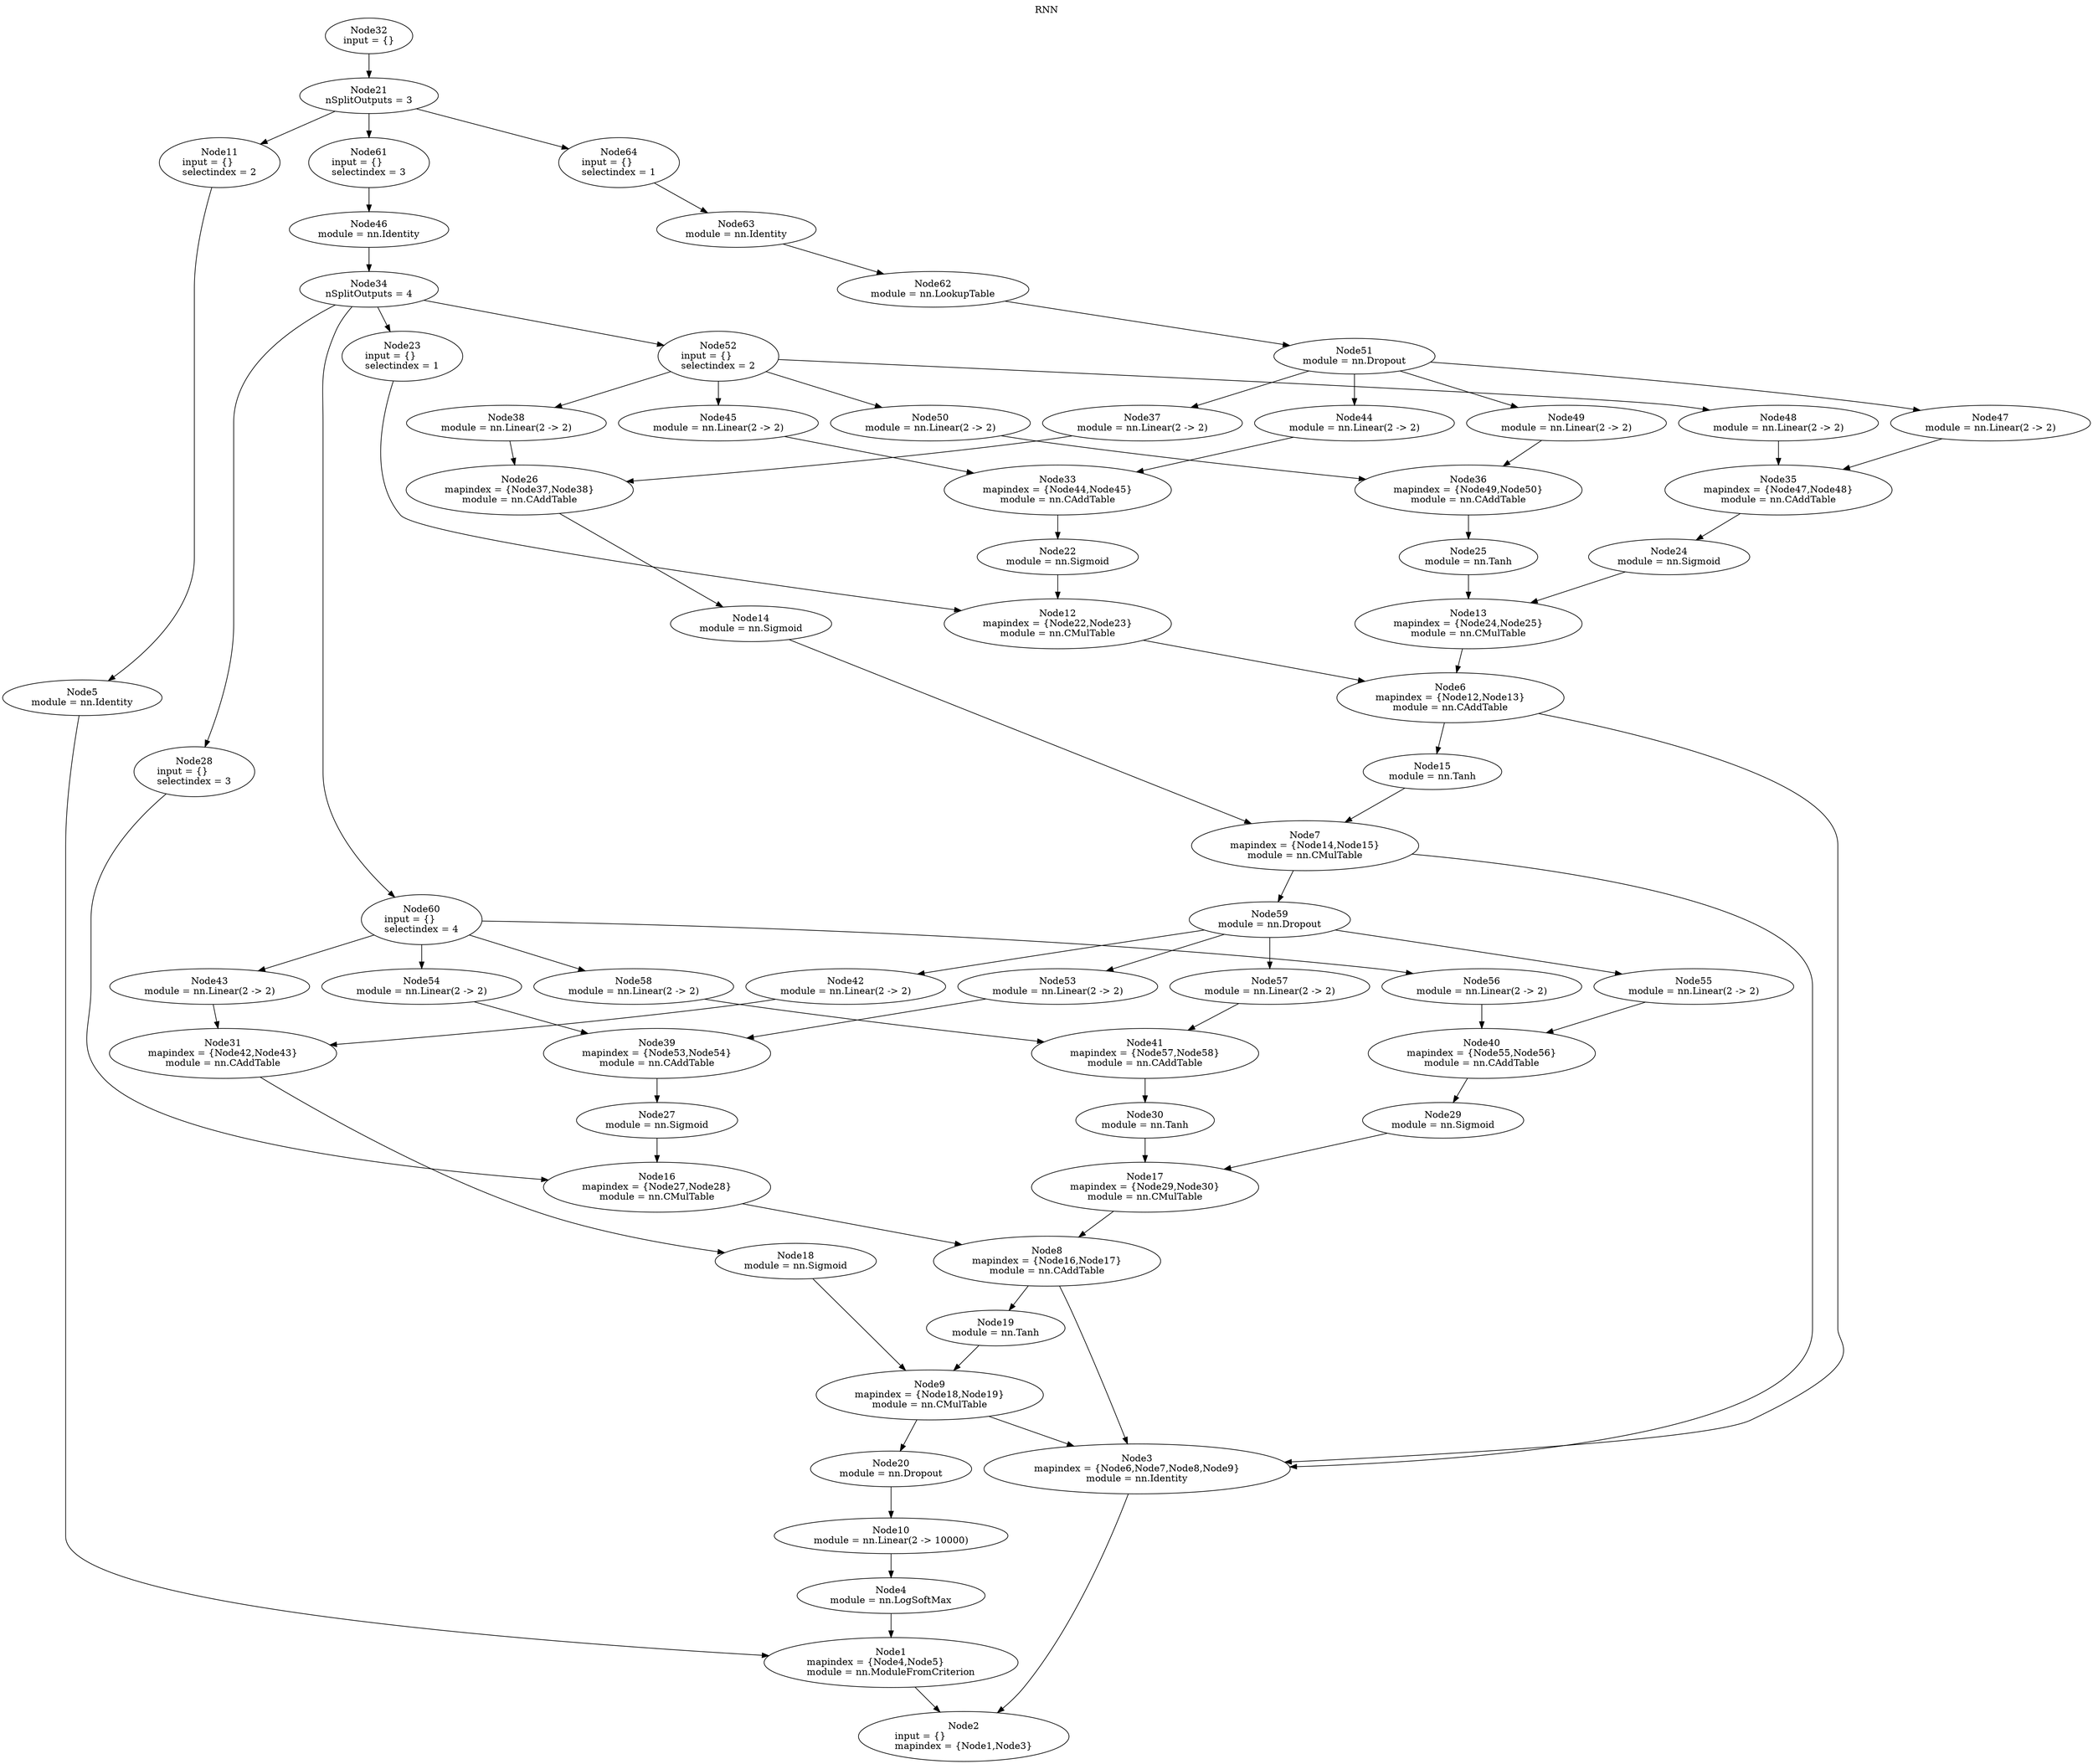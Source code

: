 digraph G {
labelloc="t";
label="RNN";
node [shape = oval]; 
n1[label="Node1\nmapindex = {Node4,Node5}\lmodule = nn.ModuleFromCriterion" tooltip="[[C]]:-1"];
n2[label="Node2\ninput = {}\lmapindex = {Node1,Node3}" tooltip="[[C]]:-1"];
n3[label="Node3\nmapindex = {Node6,Node7,Node8,Node9}\lmodule = nn.Identity" tooltip="[main.lua]:120"];
n4[label="Node4\nmodule = nn.LogSoftMax" tooltip="[main.lua]:117"];
n5[label="Node5\nmodule = nn.Identity" tooltip="[main.lua]:101"];
n6[label="Node6\nmapindex = {Node12,Node13}\lmodule = nn.CAddTable" tooltip="[main.lua]:89"];
n7[label="Node7\nmapindex = {Node14,Node15}\lmodule = nn.CMulTable" tooltip="[main.lua]:94"];
n8[label="Node8\nmapindex = {Node16,Node17}\lmodule = nn.CAddTable" tooltip="[main.lua]:89"];
n9[label="Node9\nmapindex = {Node18,Node19}\lmodule = nn.CMulTable" tooltip="[main.lua]:94"];
n10[label="Node10\nmodule = nn.Linear(2 -> 10000)" tooltip="[main.lua]:117"];
n11[label="Node11\ninput = {}\lselectindex = 2" tooltip="[[C]]:-1-2"];
n12[label="Node12\nmapindex = {Node22,Node23}\lmodule = nn.CMulTable" tooltip="[main.lua]:90"];
n13[label="Node13\nmapindex = {Node24,Node25}\lmodule = nn.CMulTable" tooltip="[main.lua]:91"];
n14[label="Node14\nmodule = nn.Sigmoid" tooltip="[main.lua]:93"];
n15[label="Node15\nmodule = nn.Tanh" tooltip="[main.lua]:94"];
n16[label="Node16\nmapindex = {Node27,Node28}\lmodule = nn.CMulTable" tooltip="[main.lua]:90"];
n17[label="Node17\nmapindex = {Node29,Node30}\lmodule = nn.CMulTable" tooltip="[main.lua]:91"];
n18[label="Node18\nmodule = nn.Sigmoid" tooltip="[main.lua]:93"];
n19[label="Node19\nmodule = nn.Tanh" tooltip="[main.lua]:94"];
n20[label="Node20\nmodule = nn.Dropout" tooltip="[main.lua]:116"];
n21[label="Node21\nnSplitOutputs = 3" tooltip="[[C]]:-1-mnode"];
n22[label="Node22\nmodule = nn.Sigmoid" tooltip="[main.lua]:87"];
n23[label="Node23\ninput = {}\lselectindex = 1" tooltip="[main.lua]:102-1"];
n24[label="Node24\nmodule = nn.Sigmoid" tooltip="[main.lua]:86"];
n25[label="Node25\nmodule = nn.Tanh" tooltip="[main.lua]:88"];
n26[label="Node26\nmapindex = {Node37,Node38}\lmodule = nn.CAddTable" tooltip="[main.lua]:93"];
n27[label="Node27\nmodule = nn.Sigmoid" tooltip="[main.lua]:87"];
n28[label="Node28\ninput = {}\lselectindex = 3" tooltip="[main.lua]:102-3"];
n29[label="Node29\nmodule = nn.Sigmoid" tooltip="[main.lua]:86"];
n30[label="Node30\nmodule = nn.Tanh" tooltip="[main.lua]:88"];
n31[label="Node31\nmapindex = {Node42,Node43}\lmodule = nn.CAddTable" tooltip="[main.lua]:93"];
n32[label="Node32\ninput = {}" tooltip="[[C]]:-1"];
n33[label="Node33\nmapindex = {Node44,Node45}\lmodule = nn.CAddTable" tooltip="[main.lua]:87"];
n34[label="Node34\nnSplitOutputs = 4" tooltip="[main.lua]:102-mnode"];
n35[label="Node35\nmapindex = {Node47,Node48}\lmodule = nn.CAddTable" tooltip="[main.lua]:86"];
n36[label="Node36\nmapindex = {Node49,Node50}\lmodule = nn.CAddTable" tooltip="[main.lua]:88"];
n37[label="Node37\nmodule = nn.Linear(2 -> 2)" tooltip="[main.lua]:84"];
n38[label="Node38\nmodule = nn.Linear(2 -> 2)" tooltip="[main.lua]:84"];
n39[label="Node39\nmapindex = {Node53,Node54}\lmodule = nn.CAddTable" tooltip="[main.lua]:87"];
n40[label="Node40\nmapindex = {Node55,Node56}\lmodule = nn.CAddTable" tooltip="[main.lua]:86"];
n41[label="Node41\nmapindex = {Node57,Node58}\lmodule = nn.CAddTable" tooltip="[main.lua]:88"];
n42[label="Node42\nmodule = nn.Linear(2 -> 2)" tooltip="[main.lua]:84"];
n43[label="Node43\nmodule = nn.Linear(2 -> 2)" tooltip="[main.lua]:84"];
n44[label="Node44\nmodule = nn.Linear(2 -> 2)" tooltip="[main.lua]:84"];
n45[label="Node45\nmodule = nn.Linear(2 -> 2)" tooltip="[main.lua]:84"];
n46[label="Node46\nmodule = nn.Identity" tooltip="[main.lua]:102"];
n47[label="Node47\nmodule = nn.Linear(2 -> 2)" tooltip="[main.lua]:84"];
n48[label="Node48\nmodule = nn.Linear(2 -> 2)" tooltip="[main.lua]:84"];
n49[label="Node49\nmodule = nn.Linear(2 -> 2)" tooltip="[main.lua]:84"];
n50[label="Node50\nmodule = nn.Linear(2 -> 2)" tooltip="[main.lua]:84"];
n51[label="Node51\nmodule = nn.Dropout" tooltip="[main.lua]:109"];
n52[label="Node52\ninput = {}\lselectindex = 2" tooltip="[main.lua]:102-2"];
n53[label="Node53\nmodule = nn.Linear(2 -> 2)" tooltip="[main.lua]:84"];
n54[label="Node54\nmodule = nn.Linear(2 -> 2)" tooltip="[main.lua]:84"];
n55[label="Node55\nmodule = nn.Linear(2 -> 2)" tooltip="[main.lua]:84"];
n56[label="Node56\nmodule = nn.Linear(2 -> 2)" tooltip="[main.lua]:84"];
n57[label="Node57\nmodule = nn.Linear(2 -> 2)" tooltip="[main.lua]:84"];
n58[label="Node58\nmodule = nn.Linear(2 -> 2)" tooltip="[main.lua]:84"];
n59[label="Node59\nmodule = nn.Dropout" tooltip="[main.lua]:109"];
n60[label="Node60\ninput = {}\lselectindex = 4" tooltip="[main.lua]:102-4"];
n61[label="Node61\ninput = {}\lselectindex = 3" tooltip="[[C]]:-1-3"];
n62[label="Node62\nmodule = nn.LookupTable" tooltip="[main.lua]:103"];
n63[label="Node63\nmodule = nn.Identity" tooltip="[main.lua]:100"];
n64[label="Node64\ninput = {}\lselectindex = 1" tooltip="[[C]]:-1-1"];
n1 -> n2;
n3 -> n2;
n4 -> n1;
n5 -> n1;
n6 -> n3;
n7 -> n3;
n8 -> n3;
n9 -> n3;
n10 -> n4;
n11 -> n5;
n12 -> n6;
n13 -> n6;
n14 -> n7;
n15 -> n7;
n16 -> n8;
n17 -> n8;
n18 -> n9;
n19 -> n9;
n20 -> n10;
n21 -> n11;
n22 -> n12;
n23 -> n12;
n24 -> n13;
n25 -> n13;
n26 -> n14;
n6 -> n15;
n27 -> n16;
n28 -> n16;
n29 -> n17;
n30 -> n17;
n31 -> n18;
n8 -> n19;
n9 -> n20;
n32 -> n21;
n33 -> n22;
n34 -> n23;
n35 -> n24;
n36 -> n25;
n37 -> n26;
n38 -> n26;
n39 -> n27;
n34 -> n28;
n40 -> n29;
n41 -> n30;
n42 -> n31;
n43 -> n31;
n44 -> n33;
n45 -> n33;
n46 -> n34;
n47 -> n35;
n48 -> n35;
n49 -> n36;
n50 -> n36;
n51 -> n37;
n52 -> n38;
n53 -> n39;
n54 -> n39;
n55 -> n40;
n56 -> n40;
n57 -> n41;
n58 -> n41;
n59 -> n42;
n60 -> n43;
n51 -> n44;
n52 -> n45;
n61 -> n46;
n51 -> n47;
n52 -> n48;
n51 -> n49;
n52 -> n50;
n62 -> n51;
n34 -> n52;
n59 -> n53;
n60 -> n54;
n59 -> n55;
n60 -> n56;
n59 -> n57;
n60 -> n58;
n7 -> n59;
n34 -> n60;
n21 -> n61;
n63 -> n62;
n64 -> n63;
n21 -> n64;
}